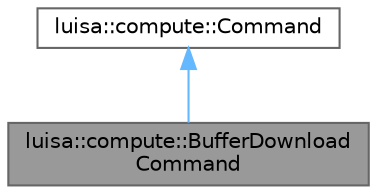 digraph "luisa::compute::BufferDownloadCommand"
{
 // LATEX_PDF_SIZE
  bgcolor="transparent";
  edge [fontname=Helvetica,fontsize=10,labelfontname=Helvetica,labelfontsize=10];
  node [fontname=Helvetica,fontsize=10,shape=box,height=0.2,width=0.4];
  Node1 [id="Node000001",label="luisa::compute::BufferDownload\lCommand",height=0.2,width=0.4,color="gray40", fillcolor="grey60", style="filled", fontcolor="black",tooltip=" "];
  Node2 -> Node1 [id="edge2_Node000001_Node000002",dir="back",color="steelblue1",style="solid",tooltip=" "];
  Node2 [id="Node000002",label="luisa::compute::Command",height=0.2,width=0.4,color="gray40", fillcolor="white", style="filled",URL="$classluisa_1_1compute_1_1_command.html",tooltip=" "];
}
